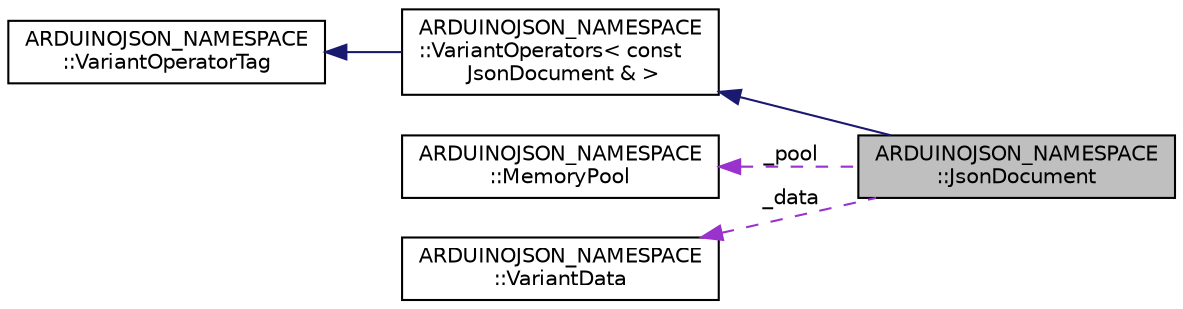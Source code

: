 digraph "ARDUINOJSON_NAMESPACE::JsonDocument"
{
 // LATEX_PDF_SIZE
  edge [fontname="Helvetica",fontsize="10",labelfontname="Helvetica",labelfontsize="10"];
  node [fontname="Helvetica",fontsize="10",shape=record];
  rankdir="LR";
  Node1 [label="ARDUINOJSON_NAMESPACE\l::JsonDocument",height=0.2,width=0.4,color="black", fillcolor="grey75", style="filled", fontcolor="black",tooltip=" "];
  Node2 -> Node1 [dir="back",color="midnightblue",fontsize="10",style="solid"];
  Node2 [label="ARDUINOJSON_NAMESPACE\l::VariantOperators\< const\l JsonDocument & \>",height=0.2,width=0.4,color="black", fillcolor="white", style="filled",URL="$structARDUINOJSON__NAMESPACE_1_1VariantOperators.html",tooltip=" "];
  Node3 -> Node2 [dir="back",color="midnightblue",fontsize="10",style="solid"];
  Node3 [label="ARDUINOJSON_NAMESPACE\l::VariantOperatorTag",height=0.2,width=0.4,color="black", fillcolor="white", style="filled",URL="$structARDUINOJSON__NAMESPACE_1_1VariantOperatorTag.html",tooltip=" "];
  Node4 -> Node1 [dir="back",color="darkorchid3",fontsize="10",style="dashed",label=" _pool" ];
  Node4 [label="ARDUINOJSON_NAMESPACE\l::MemoryPool",height=0.2,width=0.4,color="black", fillcolor="white", style="filled",URL="$classARDUINOJSON__NAMESPACE_1_1MemoryPool.html",tooltip=" "];
  Node5 -> Node1 [dir="back",color="darkorchid3",fontsize="10",style="dashed",label=" _data" ];
  Node5 [label="ARDUINOJSON_NAMESPACE\l::VariantData",height=0.2,width=0.4,color="black", fillcolor="white", style="filled",URL="$classARDUINOJSON__NAMESPACE_1_1VariantData.html",tooltip=" "];
}
